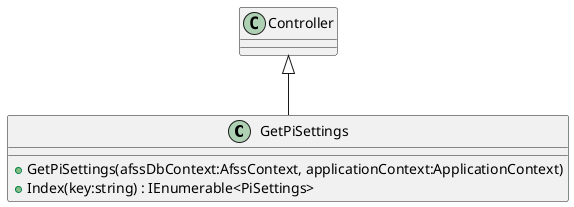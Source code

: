 @startuml
class GetPiSettings {
    + GetPiSettings(afssDbContext:AfssContext, applicationContext:ApplicationContext)
    + Index(key:string) : IEnumerable<PiSettings>
}
Controller <|-- GetPiSettings
@enduml
